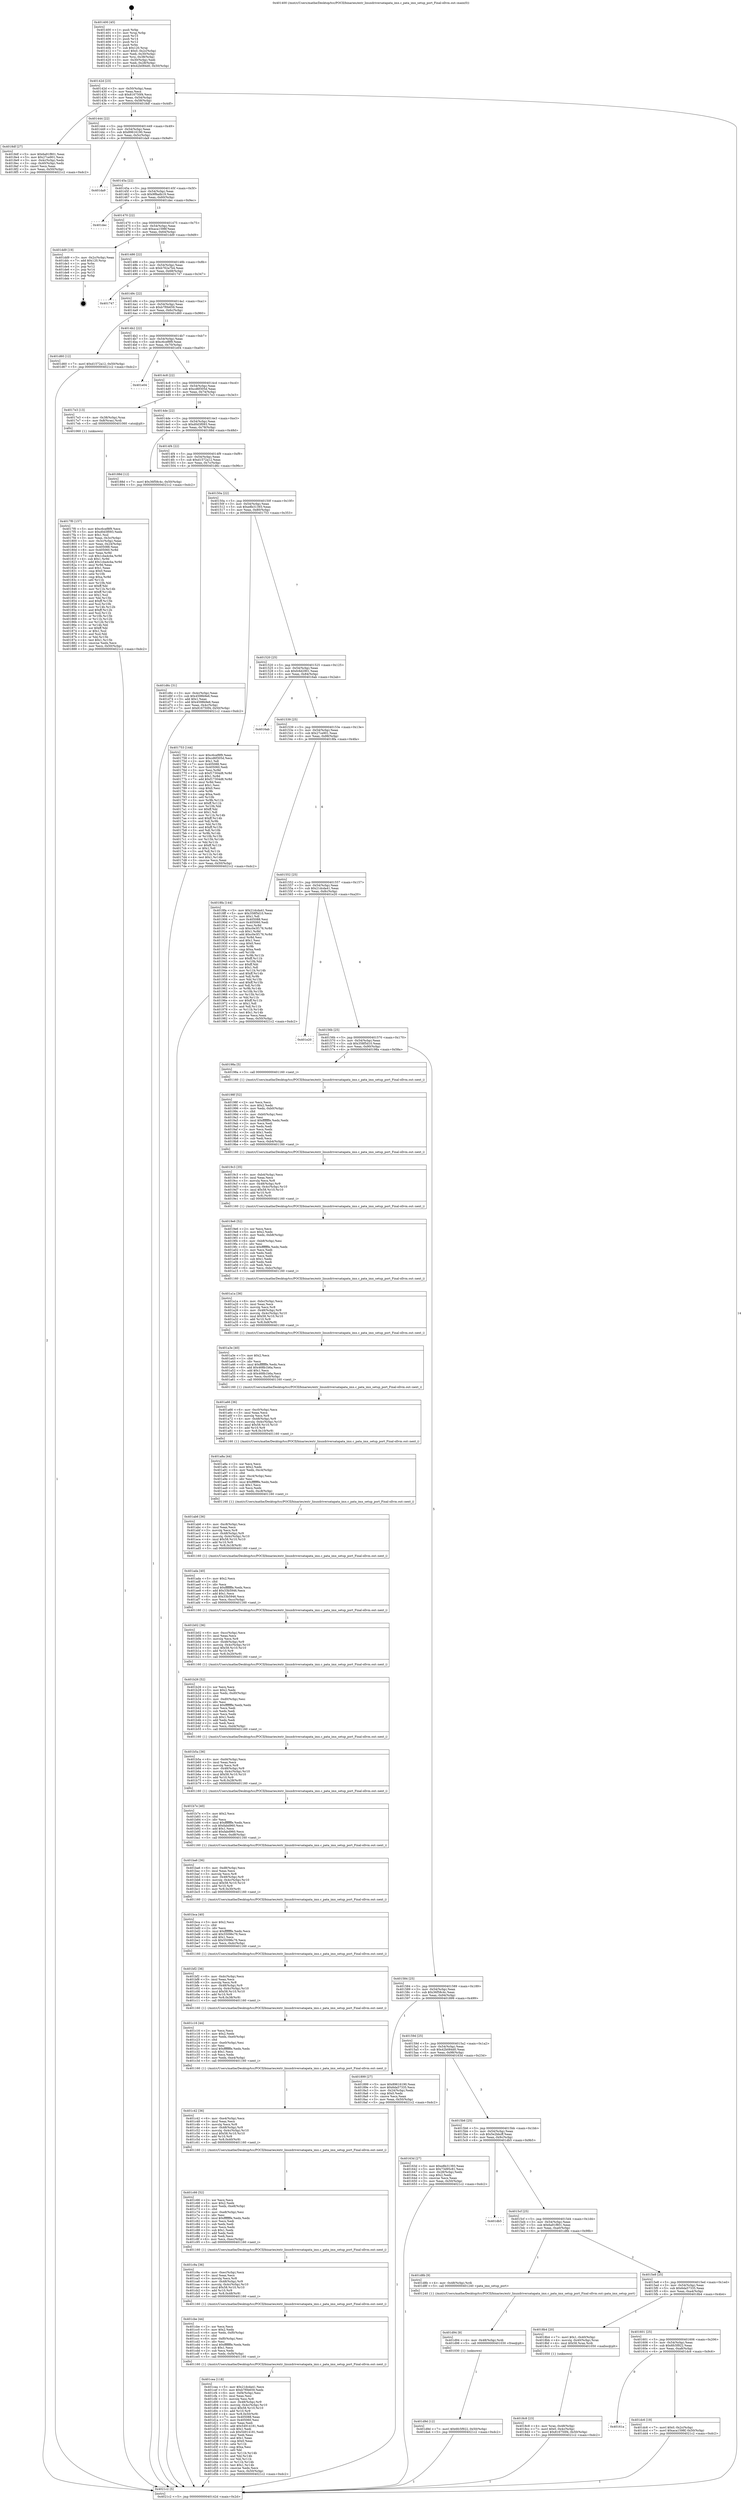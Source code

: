 digraph "0x401400" {
  label = "0x401400 (/mnt/c/Users/mathe/Desktop/tcc/POCII/binaries/extr_linuxdriversatapata_imx.c_pata_imx_setup_port_Final-ollvm.out::main(0))"
  labelloc = "t"
  node[shape=record]

  Entry [label="",width=0.3,height=0.3,shape=circle,fillcolor=black,style=filled]
  "0x40142d" [label="{
     0x40142d [23]\l
     | [instrs]\l
     &nbsp;&nbsp;0x40142d \<+3\>: mov -0x50(%rbp),%eax\l
     &nbsp;&nbsp;0x401430 \<+2\>: mov %eax,%ecx\l
     &nbsp;&nbsp;0x401432 \<+6\>: sub $0x816750f4,%ecx\l
     &nbsp;&nbsp;0x401438 \<+3\>: mov %eax,-0x54(%rbp)\l
     &nbsp;&nbsp;0x40143b \<+3\>: mov %ecx,-0x58(%rbp)\l
     &nbsp;&nbsp;0x40143e \<+6\>: je 00000000004018df \<main+0x4df\>\l
  }"]
  "0x4018df" [label="{
     0x4018df [27]\l
     | [instrs]\l
     &nbsp;&nbsp;0x4018df \<+5\>: mov $0x6a91f801,%eax\l
     &nbsp;&nbsp;0x4018e4 \<+5\>: mov $0x27ce901,%ecx\l
     &nbsp;&nbsp;0x4018e9 \<+3\>: mov -0x4c(%rbp),%edx\l
     &nbsp;&nbsp;0x4018ec \<+3\>: cmp -0x40(%rbp),%edx\l
     &nbsp;&nbsp;0x4018ef \<+3\>: cmovl %ecx,%eax\l
     &nbsp;&nbsp;0x4018f2 \<+3\>: mov %eax,-0x50(%rbp)\l
     &nbsp;&nbsp;0x4018f5 \<+5\>: jmp 00000000004021c2 \<main+0xdc2\>\l
  }"]
  "0x401444" [label="{
     0x401444 [22]\l
     | [instrs]\l
     &nbsp;&nbsp;0x401444 \<+5\>: jmp 0000000000401449 \<main+0x49\>\l
     &nbsp;&nbsp;0x401449 \<+3\>: mov -0x54(%rbp),%eax\l
     &nbsp;&nbsp;0x40144c \<+5\>: sub $0x89616190,%eax\l
     &nbsp;&nbsp;0x401451 \<+3\>: mov %eax,-0x5c(%rbp)\l
     &nbsp;&nbsp;0x401454 \<+6\>: je 0000000000401da9 \<main+0x9a9\>\l
  }"]
  Exit [label="",width=0.3,height=0.3,shape=circle,fillcolor=black,style=filled,peripheries=2]
  "0x401da9" [label="{
     0x401da9\l
  }", style=dashed]
  "0x40145a" [label="{
     0x40145a [22]\l
     | [instrs]\l
     &nbsp;&nbsp;0x40145a \<+5\>: jmp 000000000040145f \<main+0x5f\>\l
     &nbsp;&nbsp;0x40145f \<+3\>: mov -0x54(%rbp),%eax\l
     &nbsp;&nbsp;0x401462 \<+5\>: sub $0x9f8adb19,%eax\l
     &nbsp;&nbsp;0x401467 \<+3\>: mov %eax,-0x60(%rbp)\l
     &nbsp;&nbsp;0x40146a \<+6\>: je 0000000000401dec \<main+0x9ec\>\l
  }"]
  "0x40161a" [label="{
     0x40161a\l
  }", style=dashed]
  "0x401dec" [label="{
     0x401dec\l
  }", style=dashed]
  "0x401470" [label="{
     0x401470 [22]\l
     | [instrs]\l
     &nbsp;&nbsp;0x401470 \<+5\>: jmp 0000000000401475 \<main+0x75\>\l
     &nbsp;&nbsp;0x401475 \<+3\>: mov -0x54(%rbp),%eax\l
     &nbsp;&nbsp;0x401478 \<+5\>: sub $0xaca1598f,%eax\l
     &nbsp;&nbsp;0x40147d \<+3\>: mov %eax,-0x64(%rbp)\l
     &nbsp;&nbsp;0x401480 \<+6\>: je 0000000000401dd9 \<main+0x9d9\>\l
  }"]
  "0x401dc6" [label="{
     0x401dc6 [19]\l
     | [instrs]\l
     &nbsp;&nbsp;0x401dc6 \<+7\>: movl $0x0,-0x2c(%rbp)\l
     &nbsp;&nbsp;0x401dcd \<+7\>: movl $0xaca1598f,-0x50(%rbp)\l
     &nbsp;&nbsp;0x401dd4 \<+5\>: jmp 00000000004021c2 \<main+0xdc2\>\l
  }"]
  "0x401dd9" [label="{
     0x401dd9 [19]\l
     | [instrs]\l
     &nbsp;&nbsp;0x401dd9 \<+3\>: mov -0x2c(%rbp),%eax\l
     &nbsp;&nbsp;0x401ddc \<+7\>: add $0x120,%rsp\l
     &nbsp;&nbsp;0x401de3 \<+1\>: pop %rbx\l
     &nbsp;&nbsp;0x401de4 \<+2\>: pop %r12\l
     &nbsp;&nbsp;0x401de6 \<+2\>: pop %r14\l
     &nbsp;&nbsp;0x401de8 \<+2\>: pop %r15\l
     &nbsp;&nbsp;0x401dea \<+1\>: pop %rbp\l
     &nbsp;&nbsp;0x401deb \<+1\>: ret\l
  }"]
  "0x401486" [label="{
     0x401486 [22]\l
     | [instrs]\l
     &nbsp;&nbsp;0x401486 \<+5\>: jmp 000000000040148b \<main+0x8b\>\l
     &nbsp;&nbsp;0x40148b \<+3\>: mov -0x54(%rbp),%eax\l
     &nbsp;&nbsp;0x40148e \<+5\>: sub $0xb762a7b4,%eax\l
     &nbsp;&nbsp;0x401493 \<+3\>: mov %eax,-0x68(%rbp)\l
     &nbsp;&nbsp;0x401496 \<+6\>: je 0000000000401747 \<main+0x347\>\l
  }"]
  "0x401d9d" [label="{
     0x401d9d [12]\l
     | [instrs]\l
     &nbsp;&nbsp;0x401d9d \<+7\>: movl $0x6fc5f922,-0x50(%rbp)\l
     &nbsp;&nbsp;0x401da4 \<+5\>: jmp 00000000004021c2 \<main+0xdc2\>\l
  }"]
  "0x401747" [label="{
     0x401747\l
  }", style=dashed]
  "0x40149c" [label="{
     0x40149c [22]\l
     | [instrs]\l
     &nbsp;&nbsp;0x40149c \<+5\>: jmp 00000000004014a1 \<main+0xa1\>\l
     &nbsp;&nbsp;0x4014a1 \<+3\>: mov -0x54(%rbp),%eax\l
     &nbsp;&nbsp;0x4014a4 \<+5\>: sub $0xb7f0b659,%eax\l
     &nbsp;&nbsp;0x4014a9 \<+3\>: mov %eax,-0x6c(%rbp)\l
     &nbsp;&nbsp;0x4014ac \<+6\>: je 0000000000401d60 \<main+0x960\>\l
  }"]
  "0x401d94" [label="{
     0x401d94 [9]\l
     | [instrs]\l
     &nbsp;&nbsp;0x401d94 \<+4\>: mov -0x48(%rbp),%rdi\l
     &nbsp;&nbsp;0x401d98 \<+5\>: call 0000000000401030 \<free@plt\>\l
     | [calls]\l
     &nbsp;&nbsp;0x401030 \{1\} (unknown)\l
  }"]
  "0x401d60" [label="{
     0x401d60 [12]\l
     | [instrs]\l
     &nbsp;&nbsp;0x401d60 \<+7\>: movl $0xd1572a12,-0x50(%rbp)\l
     &nbsp;&nbsp;0x401d67 \<+5\>: jmp 00000000004021c2 \<main+0xdc2\>\l
  }"]
  "0x4014b2" [label="{
     0x4014b2 [22]\l
     | [instrs]\l
     &nbsp;&nbsp;0x4014b2 \<+5\>: jmp 00000000004014b7 \<main+0xb7\>\l
     &nbsp;&nbsp;0x4014b7 \<+3\>: mov -0x54(%rbp),%eax\l
     &nbsp;&nbsp;0x4014ba \<+5\>: sub $0xc6cef8f9,%eax\l
     &nbsp;&nbsp;0x4014bf \<+3\>: mov %eax,-0x70(%rbp)\l
     &nbsp;&nbsp;0x4014c2 \<+6\>: je 0000000000401e04 \<main+0xa04\>\l
  }"]
  "0x401cea" [label="{
     0x401cea [118]\l
     | [instrs]\l
     &nbsp;&nbsp;0x401cea \<+5\>: mov $0x21dcda41,%ecx\l
     &nbsp;&nbsp;0x401cef \<+5\>: mov $0xb7f0b659,%edx\l
     &nbsp;&nbsp;0x401cf4 \<+6\>: mov -0xf4(%rbp),%esi\l
     &nbsp;&nbsp;0x401cfa \<+3\>: imul %eax,%esi\l
     &nbsp;&nbsp;0x401cfd \<+3\>: movslq %esi,%r8\l
     &nbsp;&nbsp;0x401d00 \<+4\>: mov -0x48(%rbp),%r9\l
     &nbsp;&nbsp;0x401d04 \<+4\>: movslq -0x4c(%rbp),%r10\l
     &nbsp;&nbsp;0x401d08 \<+4\>: imul $0x58,%r10,%r10\l
     &nbsp;&nbsp;0x401d0c \<+3\>: add %r10,%r9\l
     &nbsp;&nbsp;0x401d0f \<+4\>: mov %r8,0x50(%r9)\l
     &nbsp;&nbsp;0x401d13 \<+7\>: mov 0x405088,%eax\l
     &nbsp;&nbsp;0x401d1a \<+7\>: mov 0x405060,%esi\l
     &nbsp;&nbsp;0x401d21 \<+2\>: mov %eax,%edi\l
     &nbsp;&nbsp;0x401d23 \<+6\>: add $0x54914181,%edi\l
     &nbsp;&nbsp;0x401d29 \<+3\>: sub $0x1,%edi\l
     &nbsp;&nbsp;0x401d2c \<+6\>: sub $0x54914181,%edi\l
     &nbsp;&nbsp;0x401d32 \<+3\>: imul %edi,%eax\l
     &nbsp;&nbsp;0x401d35 \<+3\>: and $0x1,%eax\l
     &nbsp;&nbsp;0x401d38 \<+3\>: cmp $0x0,%eax\l
     &nbsp;&nbsp;0x401d3b \<+4\>: sete %r11b\l
     &nbsp;&nbsp;0x401d3f \<+3\>: cmp $0xa,%esi\l
     &nbsp;&nbsp;0x401d42 \<+3\>: setl %bl\l
     &nbsp;&nbsp;0x401d45 \<+3\>: mov %r11b,%r14b\l
     &nbsp;&nbsp;0x401d48 \<+3\>: and %bl,%r14b\l
     &nbsp;&nbsp;0x401d4b \<+3\>: xor %bl,%r11b\l
     &nbsp;&nbsp;0x401d4e \<+3\>: or %r11b,%r14b\l
     &nbsp;&nbsp;0x401d51 \<+4\>: test $0x1,%r14b\l
     &nbsp;&nbsp;0x401d55 \<+3\>: cmovne %edx,%ecx\l
     &nbsp;&nbsp;0x401d58 \<+3\>: mov %ecx,-0x50(%rbp)\l
     &nbsp;&nbsp;0x401d5b \<+5\>: jmp 00000000004021c2 \<main+0xdc2\>\l
  }"]
  "0x401e04" [label="{
     0x401e04\l
  }", style=dashed]
  "0x4014c8" [label="{
     0x4014c8 [22]\l
     | [instrs]\l
     &nbsp;&nbsp;0x4014c8 \<+5\>: jmp 00000000004014cd \<main+0xcd\>\l
     &nbsp;&nbsp;0x4014cd \<+3\>: mov -0x54(%rbp),%eax\l
     &nbsp;&nbsp;0x4014d0 \<+5\>: sub $0xcd6f305d,%eax\l
     &nbsp;&nbsp;0x4014d5 \<+3\>: mov %eax,-0x74(%rbp)\l
     &nbsp;&nbsp;0x4014d8 \<+6\>: je 00000000004017e3 \<main+0x3e3\>\l
  }"]
  "0x401cbe" [label="{
     0x401cbe [44]\l
     | [instrs]\l
     &nbsp;&nbsp;0x401cbe \<+2\>: xor %ecx,%ecx\l
     &nbsp;&nbsp;0x401cc0 \<+5\>: mov $0x2,%edx\l
     &nbsp;&nbsp;0x401cc5 \<+6\>: mov %edx,-0xf0(%rbp)\l
     &nbsp;&nbsp;0x401ccb \<+1\>: cltd\l
     &nbsp;&nbsp;0x401ccc \<+6\>: mov -0xf0(%rbp),%esi\l
     &nbsp;&nbsp;0x401cd2 \<+2\>: idiv %esi\l
     &nbsp;&nbsp;0x401cd4 \<+6\>: imul $0xfffffffe,%edx,%edx\l
     &nbsp;&nbsp;0x401cda \<+3\>: sub $0x1,%ecx\l
     &nbsp;&nbsp;0x401cdd \<+2\>: sub %ecx,%edx\l
     &nbsp;&nbsp;0x401cdf \<+6\>: mov %edx,-0xf4(%rbp)\l
     &nbsp;&nbsp;0x401ce5 \<+5\>: call 0000000000401160 \<next_i\>\l
     | [calls]\l
     &nbsp;&nbsp;0x401160 \{1\} (/mnt/c/Users/mathe/Desktop/tcc/POCII/binaries/extr_linuxdriversatapata_imx.c_pata_imx_setup_port_Final-ollvm.out::next_i)\l
  }"]
  "0x4017e3" [label="{
     0x4017e3 [13]\l
     | [instrs]\l
     &nbsp;&nbsp;0x4017e3 \<+4\>: mov -0x38(%rbp),%rax\l
     &nbsp;&nbsp;0x4017e7 \<+4\>: mov 0x8(%rax),%rdi\l
     &nbsp;&nbsp;0x4017eb \<+5\>: call 0000000000401060 \<atoi@plt\>\l
     | [calls]\l
     &nbsp;&nbsp;0x401060 \{1\} (unknown)\l
  }"]
  "0x4014de" [label="{
     0x4014de [22]\l
     | [instrs]\l
     &nbsp;&nbsp;0x4014de \<+5\>: jmp 00000000004014e3 \<main+0xe3\>\l
     &nbsp;&nbsp;0x4014e3 \<+3\>: mov -0x54(%rbp),%eax\l
     &nbsp;&nbsp;0x4014e6 \<+5\>: sub $0xd0d3f093,%eax\l
     &nbsp;&nbsp;0x4014eb \<+3\>: mov %eax,-0x78(%rbp)\l
     &nbsp;&nbsp;0x4014ee \<+6\>: je 000000000040188d \<main+0x48d\>\l
  }"]
  "0x401c9a" [label="{
     0x401c9a [36]\l
     | [instrs]\l
     &nbsp;&nbsp;0x401c9a \<+6\>: mov -0xec(%rbp),%ecx\l
     &nbsp;&nbsp;0x401ca0 \<+3\>: imul %eax,%ecx\l
     &nbsp;&nbsp;0x401ca3 \<+3\>: movslq %ecx,%r8\l
     &nbsp;&nbsp;0x401ca6 \<+4\>: mov -0x48(%rbp),%r9\l
     &nbsp;&nbsp;0x401caa \<+4\>: movslq -0x4c(%rbp),%r10\l
     &nbsp;&nbsp;0x401cae \<+4\>: imul $0x58,%r10,%r10\l
     &nbsp;&nbsp;0x401cb2 \<+3\>: add %r10,%r9\l
     &nbsp;&nbsp;0x401cb5 \<+4\>: mov %r8,0x48(%r9)\l
     &nbsp;&nbsp;0x401cb9 \<+5\>: call 0000000000401160 \<next_i\>\l
     | [calls]\l
     &nbsp;&nbsp;0x401160 \{1\} (/mnt/c/Users/mathe/Desktop/tcc/POCII/binaries/extr_linuxdriversatapata_imx.c_pata_imx_setup_port_Final-ollvm.out::next_i)\l
  }"]
  "0x40188d" [label="{
     0x40188d [12]\l
     | [instrs]\l
     &nbsp;&nbsp;0x40188d \<+7\>: movl $0x36f58c4c,-0x50(%rbp)\l
     &nbsp;&nbsp;0x401894 \<+5\>: jmp 00000000004021c2 \<main+0xdc2\>\l
  }"]
  "0x4014f4" [label="{
     0x4014f4 [22]\l
     | [instrs]\l
     &nbsp;&nbsp;0x4014f4 \<+5\>: jmp 00000000004014f9 \<main+0xf9\>\l
     &nbsp;&nbsp;0x4014f9 \<+3\>: mov -0x54(%rbp),%eax\l
     &nbsp;&nbsp;0x4014fc \<+5\>: sub $0xd1572a12,%eax\l
     &nbsp;&nbsp;0x401501 \<+3\>: mov %eax,-0x7c(%rbp)\l
     &nbsp;&nbsp;0x401504 \<+6\>: je 0000000000401d6c \<main+0x96c\>\l
  }"]
  "0x401c66" [label="{
     0x401c66 [52]\l
     | [instrs]\l
     &nbsp;&nbsp;0x401c66 \<+2\>: xor %ecx,%ecx\l
     &nbsp;&nbsp;0x401c68 \<+5\>: mov $0x2,%edx\l
     &nbsp;&nbsp;0x401c6d \<+6\>: mov %edx,-0xe8(%rbp)\l
     &nbsp;&nbsp;0x401c73 \<+1\>: cltd\l
     &nbsp;&nbsp;0x401c74 \<+6\>: mov -0xe8(%rbp),%esi\l
     &nbsp;&nbsp;0x401c7a \<+2\>: idiv %esi\l
     &nbsp;&nbsp;0x401c7c \<+6\>: imul $0xfffffffe,%edx,%edx\l
     &nbsp;&nbsp;0x401c82 \<+2\>: mov %ecx,%edi\l
     &nbsp;&nbsp;0x401c84 \<+2\>: sub %edx,%edi\l
     &nbsp;&nbsp;0x401c86 \<+2\>: mov %ecx,%edx\l
     &nbsp;&nbsp;0x401c88 \<+3\>: sub $0x1,%edx\l
     &nbsp;&nbsp;0x401c8b \<+2\>: add %edx,%edi\l
     &nbsp;&nbsp;0x401c8d \<+2\>: sub %edi,%ecx\l
     &nbsp;&nbsp;0x401c8f \<+6\>: mov %ecx,-0xec(%rbp)\l
     &nbsp;&nbsp;0x401c95 \<+5\>: call 0000000000401160 \<next_i\>\l
     | [calls]\l
     &nbsp;&nbsp;0x401160 \{1\} (/mnt/c/Users/mathe/Desktop/tcc/POCII/binaries/extr_linuxdriversatapata_imx.c_pata_imx_setup_port_Final-ollvm.out::next_i)\l
  }"]
  "0x401d6c" [label="{
     0x401d6c [31]\l
     | [instrs]\l
     &nbsp;&nbsp;0x401d6c \<+3\>: mov -0x4c(%rbp),%eax\l
     &nbsp;&nbsp;0x401d6f \<+5\>: sub $0x4598b9e6,%eax\l
     &nbsp;&nbsp;0x401d74 \<+3\>: add $0x1,%eax\l
     &nbsp;&nbsp;0x401d77 \<+5\>: add $0x4598b9e6,%eax\l
     &nbsp;&nbsp;0x401d7c \<+3\>: mov %eax,-0x4c(%rbp)\l
     &nbsp;&nbsp;0x401d7f \<+7\>: movl $0x816750f4,-0x50(%rbp)\l
     &nbsp;&nbsp;0x401d86 \<+5\>: jmp 00000000004021c2 \<main+0xdc2\>\l
  }"]
  "0x40150a" [label="{
     0x40150a [22]\l
     | [instrs]\l
     &nbsp;&nbsp;0x40150a \<+5\>: jmp 000000000040150f \<main+0x10f\>\l
     &nbsp;&nbsp;0x40150f \<+3\>: mov -0x54(%rbp),%eax\l
     &nbsp;&nbsp;0x401512 \<+5\>: sub $0xe8b31393,%eax\l
     &nbsp;&nbsp;0x401517 \<+3\>: mov %eax,-0x80(%rbp)\l
     &nbsp;&nbsp;0x40151a \<+6\>: je 0000000000401753 \<main+0x353\>\l
  }"]
  "0x401c42" [label="{
     0x401c42 [36]\l
     | [instrs]\l
     &nbsp;&nbsp;0x401c42 \<+6\>: mov -0xe4(%rbp),%ecx\l
     &nbsp;&nbsp;0x401c48 \<+3\>: imul %eax,%ecx\l
     &nbsp;&nbsp;0x401c4b \<+3\>: movslq %ecx,%r8\l
     &nbsp;&nbsp;0x401c4e \<+4\>: mov -0x48(%rbp),%r9\l
     &nbsp;&nbsp;0x401c52 \<+4\>: movslq -0x4c(%rbp),%r10\l
     &nbsp;&nbsp;0x401c56 \<+4\>: imul $0x58,%r10,%r10\l
     &nbsp;&nbsp;0x401c5a \<+3\>: add %r10,%r9\l
     &nbsp;&nbsp;0x401c5d \<+4\>: mov %r8,0x40(%r9)\l
     &nbsp;&nbsp;0x401c61 \<+5\>: call 0000000000401160 \<next_i\>\l
     | [calls]\l
     &nbsp;&nbsp;0x401160 \{1\} (/mnt/c/Users/mathe/Desktop/tcc/POCII/binaries/extr_linuxdriversatapata_imx.c_pata_imx_setup_port_Final-ollvm.out::next_i)\l
  }"]
  "0x401753" [label="{
     0x401753 [144]\l
     | [instrs]\l
     &nbsp;&nbsp;0x401753 \<+5\>: mov $0xc6cef8f9,%eax\l
     &nbsp;&nbsp;0x401758 \<+5\>: mov $0xcd6f305d,%ecx\l
     &nbsp;&nbsp;0x40175d \<+2\>: mov $0x1,%dl\l
     &nbsp;&nbsp;0x40175f \<+7\>: mov 0x405088,%esi\l
     &nbsp;&nbsp;0x401766 \<+7\>: mov 0x405060,%edi\l
     &nbsp;&nbsp;0x40176d \<+3\>: mov %esi,%r8d\l
     &nbsp;&nbsp;0x401770 \<+7\>: sub $0xf17304d8,%r8d\l
     &nbsp;&nbsp;0x401777 \<+4\>: sub $0x1,%r8d\l
     &nbsp;&nbsp;0x40177b \<+7\>: add $0xf17304d8,%r8d\l
     &nbsp;&nbsp;0x401782 \<+4\>: imul %r8d,%esi\l
     &nbsp;&nbsp;0x401786 \<+3\>: and $0x1,%esi\l
     &nbsp;&nbsp;0x401789 \<+3\>: cmp $0x0,%esi\l
     &nbsp;&nbsp;0x40178c \<+4\>: sete %r9b\l
     &nbsp;&nbsp;0x401790 \<+3\>: cmp $0xa,%edi\l
     &nbsp;&nbsp;0x401793 \<+4\>: setl %r10b\l
     &nbsp;&nbsp;0x401797 \<+3\>: mov %r9b,%r11b\l
     &nbsp;&nbsp;0x40179a \<+4\>: xor $0xff,%r11b\l
     &nbsp;&nbsp;0x40179e \<+3\>: mov %r10b,%bl\l
     &nbsp;&nbsp;0x4017a1 \<+3\>: xor $0xff,%bl\l
     &nbsp;&nbsp;0x4017a4 \<+3\>: xor $0x1,%dl\l
     &nbsp;&nbsp;0x4017a7 \<+3\>: mov %r11b,%r14b\l
     &nbsp;&nbsp;0x4017aa \<+4\>: and $0xff,%r14b\l
     &nbsp;&nbsp;0x4017ae \<+3\>: and %dl,%r9b\l
     &nbsp;&nbsp;0x4017b1 \<+3\>: mov %bl,%r15b\l
     &nbsp;&nbsp;0x4017b4 \<+4\>: and $0xff,%r15b\l
     &nbsp;&nbsp;0x4017b8 \<+3\>: and %dl,%r10b\l
     &nbsp;&nbsp;0x4017bb \<+3\>: or %r9b,%r14b\l
     &nbsp;&nbsp;0x4017be \<+3\>: or %r10b,%r15b\l
     &nbsp;&nbsp;0x4017c1 \<+3\>: xor %r15b,%r14b\l
     &nbsp;&nbsp;0x4017c4 \<+3\>: or %bl,%r11b\l
     &nbsp;&nbsp;0x4017c7 \<+4\>: xor $0xff,%r11b\l
     &nbsp;&nbsp;0x4017cb \<+3\>: or $0x1,%dl\l
     &nbsp;&nbsp;0x4017ce \<+3\>: and %dl,%r11b\l
     &nbsp;&nbsp;0x4017d1 \<+3\>: or %r11b,%r14b\l
     &nbsp;&nbsp;0x4017d4 \<+4\>: test $0x1,%r14b\l
     &nbsp;&nbsp;0x4017d8 \<+3\>: cmovne %ecx,%eax\l
     &nbsp;&nbsp;0x4017db \<+3\>: mov %eax,-0x50(%rbp)\l
     &nbsp;&nbsp;0x4017de \<+5\>: jmp 00000000004021c2 \<main+0xdc2\>\l
  }"]
  "0x401520" [label="{
     0x401520 [25]\l
     | [instrs]\l
     &nbsp;&nbsp;0x401520 \<+5\>: jmp 0000000000401525 \<main+0x125\>\l
     &nbsp;&nbsp;0x401525 \<+3\>: mov -0x54(%rbp),%eax\l
     &nbsp;&nbsp;0x401528 \<+5\>: sub $0xfc6d2901,%eax\l
     &nbsp;&nbsp;0x40152d \<+6\>: mov %eax,-0x84(%rbp)\l
     &nbsp;&nbsp;0x401533 \<+6\>: je 00000000004016ab \<main+0x2ab\>\l
  }"]
  "0x401c16" [label="{
     0x401c16 [44]\l
     | [instrs]\l
     &nbsp;&nbsp;0x401c16 \<+2\>: xor %ecx,%ecx\l
     &nbsp;&nbsp;0x401c18 \<+5\>: mov $0x2,%edx\l
     &nbsp;&nbsp;0x401c1d \<+6\>: mov %edx,-0xe0(%rbp)\l
     &nbsp;&nbsp;0x401c23 \<+1\>: cltd\l
     &nbsp;&nbsp;0x401c24 \<+6\>: mov -0xe0(%rbp),%esi\l
     &nbsp;&nbsp;0x401c2a \<+2\>: idiv %esi\l
     &nbsp;&nbsp;0x401c2c \<+6\>: imul $0xfffffffe,%edx,%edx\l
     &nbsp;&nbsp;0x401c32 \<+3\>: sub $0x1,%ecx\l
     &nbsp;&nbsp;0x401c35 \<+2\>: sub %ecx,%edx\l
     &nbsp;&nbsp;0x401c37 \<+6\>: mov %edx,-0xe4(%rbp)\l
     &nbsp;&nbsp;0x401c3d \<+5\>: call 0000000000401160 \<next_i\>\l
     | [calls]\l
     &nbsp;&nbsp;0x401160 \{1\} (/mnt/c/Users/mathe/Desktop/tcc/POCII/binaries/extr_linuxdriversatapata_imx.c_pata_imx_setup_port_Final-ollvm.out::next_i)\l
  }"]
  "0x4016ab" [label="{
     0x4016ab\l
  }", style=dashed]
  "0x401539" [label="{
     0x401539 [25]\l
     | [instrs]\l
     &nbsp;&nbsp;0x401539 \<+5\>: jmp 000000000040153e \<main+0x13e\>\l
     &nbsp;&nbsp;0x40153e \<+3\>: mov -0x54(%rbp),%eax\l
     &nbsp;&nbsp;0x401541 \<+5\>: sub $0x27ce901,%eax\l
     &nbsp;&nbsp;0x401546 \<+6\>: mov %eax,-0x88(%rbp)\l
     &nbsp;&nbsp;0x40154c \<+6\>: je 00000000004018fa \<main+0x4fa\>\l
  }"]
  "0x401bf2" [label="{
     0x401bf2 [36]\l
     | [instrs]\l
     &nbsp;&nbsp;0x401bf2 \<+6\>: mov -0xdc(%rbp),%ecx\l
     &nbsp;&nbsp;0x401bf8 \<+3\>: imul %eax,%ecx\l
     &nbsp;&nbsp;0x401bfb \<+3\>: movslq %ecx,%r8\l
     &nbsp;&nbsp;0x401bfe \<+4\>: mov -0x48(%rbp),%r9\l
     &nbsp;&nbsp;0x401c02 \<+4\>: movslq -0x4c(%rbp),%r10\l
     &nbsp;&nbsp;0x401c06 \<+4\>: imul $0x58,%r10,%r10\l
     &nbsp;&nbsp;0x401c0a \<+3\>: add %r10,%r9\l
     &nbsp;&nbsp;0x401c0d \<+4\>: mov %r8,0x38(%r9)\l
     &nbsp;&nbsp;0x401c11 \<+5\>: call 0000000000401160 \<next_i\>\l
     | [calls]\l
     &nbsp;&nbsp;0x401160 \{1\} (/mnt/c/Users/mathe/Desktop/tcc/POCII/binaries/extr_linuxdriversatapata_imx.c_pata_imx_setup_port_Final-ollvm.out::next_i)\l
  }"]
  "0x4018fa" [label="{
     0x4018fa [144]\l
     | [instrs]\l
     &nbsp;&nbsp;0x4018fa \<+5\>: mov $0x21dcda41,%eax\l
     &nbsp;&nbsp;0x4018ff \<+5\>: mov $0x358f5d10,%ecx\l
     &nbsp;&nbsp;0x401904 \<+2\>: mov $0x1,%dl\l
     &nbsp;&nbsp;0x401906 \<+7\>: mov 0x405088,%esi\l
     &nbsp;&nbsp;0x40190d \<+7\>: mov 0x405060,%edi\l
     &nbsp;&nbsp;0x401914 \<+3\>: mov %esi,%r8d\l
     &nbsp;&nbsp;0x401917 \<+7\>: sub $0xc0e3f176,%r8d\l
     &nbsp;&nbsp;0x40191e \<+4\>: sub $0x1,%r8d\l
     &nbsp;&nbsp;0x401922 \<+7\>: add $0xc0e3f176,%r8d\l
     &nbsp;&nbsp;0x401929 \<+4\>: imul %r8d,%esi\l
     &nbsp;&nbsp;0x40192d \<+3\>: and $0x1,%esi\l
     &nbsp;&nbsp;0x401930 \<+3\>: cmp $0x0,%esi\l
     &nbsp;&nbsp;0x401933 \<+4\>: sete %r9b\l
     &nbsp;&nbsp;0x401937 \<+3\>: cmp $0xa,%edi\l
     &nbsp;&nbsp;0x40193a \<+4\>: setl %r10b\l
     &nbsp;&nbsp;0x40193e \<+3\>: mov %r9b,%r11b\l
     &nbsp;&nbsp;0x401941 \<+4\>: xor $0xff,%r11b\l
     &nbsp;&nbsp;0x401945 \<+3\>: mov %r10b,%bl\l
     &nbsp;&nbsp;0x401948 \<+3\>: xor $0xff,%bl\l
     &nbsp;&nbsp;0x40194b \<+3\>: xor $0x1,%dl\l
     &nbsp;&nbsp;0x40194e \<+3\>: mov %r11b,%r14b\l
     &nbsp;&nbsp;0x401951 \<+4\>: and $0xff,%r14b\l
     &nbsp;&nbsp;0x401955 \<+3\>: and %dl,%r9b\l
     &nbsp;&nbsp;0x401958 \<+3\>: mov %bl,%r15b\l
     &nbsp;&nbsp;0x40195b \<+4\>: and $0xff,%r15b\l
     &nbsp;&nbsp;0x40195f \<+3\>: and %dl,%r10b\l
     &nbsp;&nbsp;0x401962 \<+3\>: or %r9b,%r14b\l
     &nbsp;&nbsp;0x401965 \<+3\>: or %r10b,%r15b\l
     &nbsp;&nbsp;0x401968 \<+3\>: xor %r15b,%r14b\l
     &nbsp;&nbsp;0x40196b \<+3\>: or %bl,%r11b\l
     &nbsp;&nbsp;0x40196e \<+4\>: xor $0xff,%r11b\l
     &nbsp;&nbsp;0x401972 \<+3\>: or $0x1,%dl\l
     &nbsp;&nbsp;0x401975 \<+3\>: and %dl,%r11b\l
     &nbsp;&nbsp;0x401978 \<+3\>: or %r11b,%r14b\l
     &nbsp;&nbsp;0x40197b \<+4\>: test $0x1,%r14b\l
     &nbsp;&nbsp;0x40197f \<+3\>: cmovne %ecx,%eax\l
     &nbsp;&nbsp;0x401982 \<+3\>: mov %eax,-0x50(%rbp)\l
     &nbsp;&nbsp;0x401985 \<+5\>: jmp 00000000004021c2 \<main+0xdc2\>\l
  }"]
  "0x401552" [label="{
     0x401552 [25]\l
     | [instrs]\l
     &nbsp;&nbsp;0x401552 \<+5\>: jmp 0000000000401557 \<main+0x157\>\l
     &nbsp;&nbsp;0x401557 \<+3\>: mov -0x54(%rbp),%eax\l
     &nbsp;&nbsp;0x40155a \<+5\>: sub $0x21dcda41,%eax\l
     &nbsp;&nbsp;0x40155f \<+6\>: mov %eax,-0x8c(%rbp)\l
     &nbsp;&nbsp;0x401565 \<+6\>: je 0000000000401e20 \<main+0xa20\>\l
  }"]
  "0x401bca" [label="{
     0x401bca [40]\l
     | [instrs]\l
     &nbsp;&nbsp;0x401bca \<+5\>: mov $0x2,%ecx\l
     &nbsp;&nbsp;0x401bcf \<+1\>: cltd\l
     &nbsp;&nbsp;0x401bd0 \<+2\>: idiv %ecx\l
     &nbsp;&nbsp;0x401bd2 \<+6\>: imul $0xfffffffe,%edx,%ecx\l
     &nbsp;&nbsp;0x401bd8 \<+6\>: add $0x55096c76,%ecx\l
     &nbsp;&nbsp;0x401bde \<+3\>: add $0x1,%ecx\l
     &nbsp;&nbsp;0x401be1 \<+6\>: sub $0x55096c76,%ecx\l
     &nbsp;&nbsp;0x401be7 \<+6\>: mov %ecx,-0xdc(%rbp)\l
     &nbsp;&nbsp;0x401bed \<+5\>: call 0000000000401160 \<next_i\>\l
     | [calls]\l
     &nbsp;&nbsp;0x401160 \{1\} (/mnt/c/Users/mathe/Desktop/tcc/POCII/binaries/extr_linuxdriversatapata_imx.c_pata_imx_setup_port_Final-ollvm.out::next_i)\l
  }"]
  "0x401e20" [label="{
     0x401e20\l
  }", style=dashed]
  "0x40156b" [label="{
     0x40156b [25]\l
     | [instrs]\l
     &nbsp;&nbsp;0x40156b \<+5\>: jmp 0000000000401570 \<main+0x170\>\l
     &nbsp;&nbsp;0x401570 \<+3\>: mov -0x54(%rbp),%eax\l
     &nbsp;&nbsp;0x401573 \<+5\>: sub $0x358f5d10,%eax\l
     &nbsp;&nbsp;0x401578 \<+6\>: mov %eax,-0x90(%rbp)\l
     &nbsp;&nbsp;0x40157e \<+6\>: je 000000000040198a \<main+0x58a\>\l
  }"]
  "0x401ba6" [label="{
     0x401ba6 [36]\l
     | [instrs]\l
     &nbsp;&nbsp;0x401ba6 \<+6\>: mov -0xd8(%rbp),%ecx\l
     &nbsp;&nbsp;0x401bac \<+3\>: imul %eax,%ecx\l
     &nbsp;&nbsp;0x401baf \<+3\>: movslq %ecx,%r8\l
     &nbsp;&nbsp;0x401bb2 \<+4\>: mov -0x48(%rbp),%r9\l
     &nbsp;&nbsp;0x401bb6 \<+4\>: movslq -0x4c(%rbp),%r10\l
     &nbsp;&nbsp;0x401bba \<+4\>: imul $0x58,%r10,%r10\l
     &nbsp;&nbsp;0x401bbe \<+3\>: add %r10,%r9\l
     &nbsp;&nbsp;0x401bc1 \<+4\>: mov %r8,0x30(%r9)\l
     &nbsp;&nbsp;0x401bc5 \<+5\>: call 0000000000401160 \<next_i\>\l
     | [calls]\l
     &nbsp;&nbsp;0x401160 \{1\} (/mnt/c/Users/mathe/Desktop/tcc/POCII/binaries/extr_linuxdriversatapata_imx.c_pata_imx_setup_port_Final-ollvm.out::next_i)\l
  }"]
  "0x40198a" [label="{
     0x40198a [5]\l
     | [instrs]\l
     &nbsp;&nbsp;0x40198a \<+5\>: call 0000000000401160 \<next_i\>\l
     | [calls]\l
     &nbsp;&nbsp;0x401160 \{1\} (/mnt/c/Users/mathe/Desktop/tcc/POCII/binaries/extr_linuxdriversatapata_imx.c_pata_imx_setup_port_Final-ollvm.out::next_i)\l
  }"]
  "0x401584" [label="{
     0x401584 [25]\l
     | [instrs]\l
     &nbsp;&nbsp;0x401584 \<+5\>: jmp 0000000000401589 \<main+0x189\>\l
     &nbsp;&nbsp;0x401589 \<+3\>: mov -0x54(%rbp),%eax\l
     &nbsp;&nbsp;0x40158c \<+5\>: sub $0x36f58c4c,%eax\l
     &nbsp;&nbsp;0x401591 \<+6\>: mov %eax,-0x94(%rbp)\l
     &nbsp;&nbsp;0x401597 \<+6\>: je 0000000000401899 \<main+0x499\>\l
  }"]
  "0x401b7e" [label="{
     0x401b7e [40]\l
     | [instrs]\l
     &nbsp;&nbsp;0x401b7e \<+5\>: mov $0x2,%ecx\l
     &nbsp;&nbsp;0x401b83 \<+1\>: cltd\l
     &nbsp;&nbsp;0x401b84 \<+2\>: idiv %ecx\l
     &nbsp;&nbsp;0x401b86 \<+6\>: imul $0xfffffffe,%edx,%ecx\l
     &nbsp;&nbsp;0x401b8c \<+6\>: sub $0xfabd960,%ecx\l
     &nbsp;&nbsp;0x401b92 \<+3\>: add $0x1,%ecx\l
     &nbsp;&nbsp;0x401b95 \<+6\>: add $0xfabd960,%ecx\l
     &nbsp;&nbsp;0x401b9b \<+6\>: mov %ecx,-0xd8(%rbp)\l
     &nbsp;&nbsp;0x401ba1 \<+5\>: call 0000000000401160 \<next_i\>\l
     | [calls]\l
     &nbsp;&nbsp;0x401160 \{1\} (/mnt/c/Users/mathe/Desktop/tcc/POCII/binaries/extr_linuxdriversatapata_imx.c_pata_imx_setup_port_Final-ollvm.out::next_i)\l
  }"]
  "0x401899" [label="{
     0x401899 [27]\l
     | [instrs]\l
     &nbsp;&nbsp;0x401899 \<+5\>: mov $0x89616190,%eax\l
     &nbsp;&nbsp;0x40189e \<+5\>: mov $0x6da57335,%ecx\l
     &nbsp;&nbsp;0x4018a3 \<+3\>: mov -0x24(%rbp),%edx\l
     &nbsp;&nbsp;0x4018a6 \<+3\>: cmp $0x0,%edx\l
     &nbsp;&nbsp;0x4018a9 \<+3\>: cmove %ecx,%eax\l
     &nbsp;&nbsp;0x4018ac \<+3\>: mov %eax,-0x50(%rbp)\l
     &nbsp;&nbsp;0x4018af \<+5\>: jmp 00000000004021c2 \<main+0xdc2\>\l
  }"]
  "0x40159d" [label="{
     0x40159d [25]\l
     | [instrs]\l
     &nbsp;&nbsp;0x40159d \<+5\>: jmp 00000000004015a2 \<main+0x1a2\>\l
     &nbsp;&nbsp;0x4015a2 \<+3\>: mov -0x54(%rbp),%eax\l
     &nbsp;&nbsp;0x4015a5 \<+5\>: sub $0x42b084d0,%eax\l
     &nbsp;&nbsp;0x4015aa \<+6\>: mov %eax,-0x98(%rbp)\l
     &nbsp;&nbsp;0x4015b0 \<+6\>: je 000000000040163d \<main+0x23d\>\l
  }"]
  "0x401b5a" [label="{
     0x401b5a [36]\l
     | [instrs]\l
     &nbsp;&nbsp;0x401b5a \<+6\>: mov -0xd4(%rbp),%ecx\l
     &nbsp;&nbsp;0x401b60 \<+3\>: imul %eax,%ecx\l
     &nbsp;&nbsp;0x401b63 \<+3\>: movslq %ecx,%r8\l
     &nbsp;&nbsp;0x401b66 \<+4\>: mov -0x48(%rbp),%r9\l
     &nbsp;&nbsp;0x401b6a \<+4\>: movslq -0x4c(%rbp),%r10\l
     &nbsp;&nbsp;0x401b6e \<+4\>: imul $0x58,%r10,%r10\l
     &nbsp;&nbsp;0x401b72 \<+3\>: add %r10,%r9\l
     &nbsp;&nbsp;0x401b75 \<+4\>: mov %r8,0x28(%r9)\l
     &nbsp;&nbsp;0x401b79 \<+5\>: call 0000000000401160 \<next_i\>\l
     | [calls]\l
     &nbsp;&nbsp;0x401160 \{1\} (/mnt/c/Users/mathe/Desktop/tcc/POCII/binaries/extr_linuxdriversatapata_imx.c_pata_imx_setup_port_Final-ollvm.out::next_i)\l
  }"]
  "0x40163d" [label="{
     0x40163d [27]\l
     | [instrs]\l
     &nbsp;&nbsp;0x40163d \<+5\>: mov $0xe8b31393,%eax\l
     &nbsp;&nbsp;0x401642 \<+5\>: mov $0x73d95c81,%ecx\l
     &nbsp;&nbsp;0x401647 \<+3\>: mov -0x28(%rbp),%edx\l
     &nbsp;&nbsp;0x40164a \<+3\>: cmp $0x2,%edx\l
     &nbsp;&nbsp;0x40164d \<+3\>: cmovne %ecx,%eax\l
     &nbsp;&nbsp;0x401650 \<+3\>: mov %eax,-0x50(%rbp)\l
     &nbsp;&nbsp;0x401653 \<+5\>: jmp 00000000004021c2 \<main+0xdc2\>\l
  }"]
  "0x4015b6" [label="{
     0x4015b6 [25]\l
     | [instrs]\l
     &nbsp;&nbsp;0x4015b6 \<+5\>: jmp 00000000004015bb \<main+0x1bb\>\l
     &nbsp;&nbsp;0x4015bb \<+3\>: mov -0x54(%rbp),%eax\l
     &nbsp;&nbsp;0x4015be \<+5\>: sub $0x5e2bbcff,%eax\l
     &nbsp;&nbsp;0x4015c3 \<+6\>: mov %eax,-0x9c(%rbp)\l
     &nbsp;&nbsp;0x4015c9 \<+6\>: je 0000000000401db5 \<main+0x9b5\>\l
  }"]
  "0x4021c2" [label="{
     0x4021c2 [5]\l
     | [instrs]\l
     &nbsp;&nbsp;0x4021c2 \<+5\>: jmp 000000000040142d \<main+0x2d\>\l
  }"]
  "0x401400" [label="{
     0x401400 [45]\l
     | [instrs]\l
     &nbsp;&nbsp;0x401400 \<+1\>: push %rbp\l
     &nbsp;&nbsp;0x401401 \<+3\>: mov %rsp,%rbp\l
     &nbsp;&nbsp;0x401404 \<+2\>: push %r15\l
     &nbsp;&nbsp;0x401406 \<+2\>: push %r14\l
     &nbsp;&nbsp;0x401408 \<+2\>: push %r12\l
     &nbsp;&nbsp;0x40140a \<+1\>: push %rbx\l
     &nbsp;&nbsp;0x40140b \<+7\>: sub $0x120,%rsp\l
     &nbsp;&nbsp;0x401412 \<+7\>: movl $0x0,-0x2c(%rbp)\l
     &nbsp;&nbsp;0x401419 \<+3\>: mov %edi,-0x30(%rbp)\l
     &nbsp;&nbsp;0x40141c \<+4\>: mov %rsi,-0x38(%rbp)\l
     &nbsp;&nbsp;0x401420 \<+3\>: mov -0x30(%rbp),%edi\l
     &nbsp;&nbsp;0x401423 \<+3\>: mov %edi,-0x28(%rbp)\l
     &nbsp;&nbsp;0x401426 \<+7\>: movl $0x42b084d0,-0x50(%rbp)\l
  }"]
  "0x4017f0" [label="{
     0x4017f0 [157]\l
     | [instrs]\l
     &nbsp;&nbsp;0x4017f0 \<+5\>: mov $0xc6cef8f9,%ecx\l
     &nbsp;&nbsp;0x4017f5 \<+5\>: mov $0xd0d3f093,%edx\l
     &nbsp;&nbsp;0x4017fa \<+3\>: mov $0x1,%sil\l
     &nbsp;&nbsp;0x4017fd \<+3\>: mov %eax,-0x3c(%rbp)\l
     &nbsp;&nbsp;0x401800 \<+3\>: mov -0x3c(%rbp),%eax\l
     &nbsp;&nbsp;0x401803 \<+3\>: mov %eax,-0x24(%rbp)\l
     &nbsp;&nbsp;0x401806 \<+7\>: mov 0x405088,%eax\l
     &nbsp;&nbsp;0x40180d \<+8\>: mov 0x405060,%r8d\l
     &nbsp;&nbsp;0x401815 \<+3\>: mov %eax,%r9d\l
     &nbsp;&nbsp;0x401818 \<+7\>: sub $0x1cba4cba,%r9d\l
     &nbsp;&nbsp;0x40181f \<+4\>: sub $0x1,%r9d\l
     &nbsp;&nbsp;0x401823 \<+7\>: add $0x1cba4cba,%r9d\l
     &nbsp;&nbsp;0x40182a \<+4\>: imul %r9d,%eax\l
     &nbsp;&nbsp;0x40182e \<+3\>: and $0x1,%eax\l
     &nbsp;&nbsp;0x401831 \<+3\>: cmp $0x0,%eax\l
     &nbsp;&nbsp;0x401834 \<+4\>: sete %r10b\l
     &nbsp;&nbsp;0x401838 \<+4\>: cmp $0xa,%r8d\l
     &nbsp;&nbsp;0x40183c \<+4\>: setl %r11b\l
     &nbsp;&nbsp;0x401840 \<+3\>: mov %r10b,%bl\l
     &nbsp;&nbsp;0x401843 \<+3\>: xor $0xff,%bl\l
     &nbsp;&nbsp;0x401846 \<+3\>: mov %r11b,%r14b\l
     &nbsp;&nbsp;0x401849 \<+4\>: xor $0xff,%r14b\l
     &nbsp;&nbsp;0x40184d \<+4\>: xor $0x1,%sil\l
     &nbsp;&nbsp;0x401851 \<+3\>: mov %bl,%r15b\l
     &nbsp;&nbsp;0x401854 \<+4\>: and $0xff,%r15b\l
     &nbsp;&nbsp;0x401858 \<+3\>: and %sil,%r10b\l
     &nbsp;&nbsp;0x40185b \<+3\>: mov %r14b,%r12b\l
     &nbsp;&nbsp;0x40185e \<+4\>: and $0xff,%r12b\l
     &nbsp;&nbsp;0x401862 \<+3\>: and %sil,%r11b\l
     &nbsp;&nbsp;0x401865 \<+3\>: or %r10b,%r15b\l
     &nbsp;&nbsp;0x401868 \<+3\>: or %r11b,%r12b\l
     &nbsp;&nbsp;0x40186b \<+3\>: xor %r12b,%r15b\l
     &nbsp;&nbsp;0x40186e \<+3\>: or %r14b,%bl\l
     &nbsp;&nbsp;0x401871 \<+3\>: xor $0xff,%bl\l
     &nbsp;&nbsp;0x401874 \<+4\>: or $0x1,%sil\l
     &nbsp;&nbsp;0x401878 \<+3\>: and %sil,%bl\l
     &nbsp;&nbsp;0x40187b \<+3\>: or %bl,%r15b\l
     &nbsp;&nbsp;0x40187e \<+4\>: test $0x1,%r15b\l
     &nbsp;&nbsp;0x401882 \<+3\>: cmovne %edx,%ecx\l
     &nbsp;&nbsp;0x401885 \<+3\>: mov %ecx,-0x50(%rbp)\l
     &nbsp;&nbsp;0x401888 \<+5\>: jmp 00000000004021c2 \<main+0xdc2\>\l
  }"]
  "0x401b26" [label="{
     0x401b26 [52]\l
     | [instrs]\l
     &nbsp;&nbsp;0x401b26 \<+2\>: xor %ecx,%ecx\l
     &nbsp;&nbsp;0x401b28 \<+5\>: mov $0x2,%edx\l
     &nbsp;&nbsp;0x401b2d \<+6\>: mov %edx,-0xd0(%rbp)\l
     &nbsp;&nbsp;0x401b33 \<+1\>: cltd\l
     &nbsp;&nbsp;0x401b34 \<+6\>: mov -0xd0(%rbp),%esi\l
     &nbsp;&nbsp;0x401b3a \<+2\>: idiv %esi\l
     &nbsp;&nbsp;0x401b3c \<+6\>: imul $0xfffffffe,%edx,%edx\l
     &nbsp;&nbsp;0x401b42 \<+2\>: mov %ecx,%edi\l
     &nbsp;&nbsp;0x401b44 \<+2\>: sub %edx,%edi\l
     &nbsp;&nbsp;0x401b46 \<+2\>: mov %ecx,%edx\l
     &nbsp;&nbsp;0x401b48 \<+3\>: sub $0x1,%edx\l
     &nbsp;&nbsp;0x401b4b \<+2\>: add %edx,%edi\l
     &nbsp;&nbsp;0x401b4d \<+2\>: sub %edi,%ecx\l
     &nbsp;&nbsp;0x401b4f \<+6\>: mov %ecx,-0xd4(%rbp)\l
     &nbsp;&nbsp;0x401b55 \<+5\>: call 0000000000401160 \<next_i\>\l
     | [calls]\l
     &nbsp;&nbsp;0x401160 \{1\} (/mnt/c/Users/mathe/Desktop/tcc/POCII/binaries/extr_linuxdriversatapata_imx.c_pata_imx_setup_port_Final-ollvm.out::next_i)\l
  }"]
  "0x401db5" [label="{
     0x401db5\l
  }", style=dashed]
  "0x4015cf" [label="{
     0x4015cf [25]\l
     | [instrs]\l
     &nbsp;&nbsp;0x4015cf \<+5\>: jmp 00000000004015d4 \<main+0x1d4\>\l
     &nbsp;&nbsp;0x4015d4 \<+3\>: mov -0x54(%rbp),%eax\l
     &nbsp;&nbsp;0x4015d7 \<+5\>: sub $0x6a91f801,%eax\l
     &nbsp;&nbsp;0x4015dc \<+6\>: mov %eax,-0xa0(%rbp)\l
     &nbsp;&nbsp;0x4015e2 \<+6\>: je 0000000000401d8b \<main+0x98b\>\l
  }"]
  "0x401b02" [label="{
     0x401b02 [36]\l
     | [instrs]\l
     &nbsp;&nbsp;0x401b02 \<+6\>: mov -0xcc(%rbp),%ecx\l
     &nbsp;&nbsp;0x401b08 \<+3\>: imul %eax,%ecx\l
     &nbsp;&nbsp;0x401b0b \<+3\>: movslq %ecx,%r8\l
     &nbsp;&nbsp;0x401b0e \<+4\>: mov -0x48(%rbp),%r9\l
     &nbsp;&nbsp;0x401b12 \<+4\>: movslq -0x4c(%rbp),%r10\l
     &nbsp;&nbsp;0x401b16 \<+4\>: imul $0x58,%r10,%r10\l
     &nbsp;&nbsp;0x401b1a \<+3\>: add %r10,%r9\l
     &nbsp;&nbsp;0x401b1d \<+4\>: mov %r8,0x20(%r9)\l
     &nbsp;&nbsp;0x401b21 \<+5\>: call 0000000000401160 \<next_i\>\l
     | [calls]\l
     &nbsp;&nbsp;0x401160 \{1\} (/mnt/c/Users/mathe/Desktop/tcc/POCII/binaries/extr_linuxdriversatapata_imx.c_pata_imx_setup_port_Final-ollvm.out::next_i)\l
  }"]
  "0x401d8b" [label="{
     0x401d8b [9]\l
     | [instrs]\l
     &nbsp;&nbsp;0x401d8b \<+4\>: mov -0x48(%rbp),%rdi\l
     &nbsp;&nbsp;0x401d8f \<+5\>: call 0000000000401240 \<pata_imx_setup_port\>\l
     | [calls]\l
     &nbsp;&nbsp;0x401240 \{1\} (/mnt/c/Users/mathe/Desktop/tcc/POCII/binaries/extr_linuxdriversatapata_imx.c_pata_imx_setup_port_Final-ollvm.out::pata_imx_setup_port)\l
  }"]
  "0x4015e8" [label="{
     0x4015e8 [25]\l
     | [instrs]\l
     &nbsp;&nbsp;0x4015e8 \<+5\>: jmp 00000000004015ed \<main+0x1ed\>\l
     &nbsp;&nbsp;0x4015ed \<+3\>: mov -0x54(%rbp),%eax\l
     &nbsp;&nbsp;0x4015f0 \<+5\>: sub $0x6da57335,%eax\l
     &nbsp;&nbsp;0x4015f5 \<+6\>: mov %eax,-0xa4(%rbp)\l
     &nbsp;&nbsp;0x4015fb \<+6\>: je 00000000004018b4 \<main+0x4b4\>\l
  }"]
  "0x401ada" [label="{
     0x401ada [40]\l
     | [instrs]\l
     &nbsp;&nbsp;0x401ada \<+5\>: mov $0x2,%ecx\l
     &nbsp;&nbsp;0x401adf \<+1\>: cltd\l
     &nbsp;&nbsp;0x401ae0 \<+2\>: idiv %ecx\l
     &nbsp;&nbsp;0x401ae2 \<+6\>: imul $0xfffffffe,%edx,%ecx\l
     &nbsp;&nbsp;0x401ae8 \<+6\>: add $0x33b5946,%ecx\l
     &nbsp;&nbsp;0x401aee \<+3\>: add $0x1,%ecx\l
     &nbsp;&nbsp;0x401af1 \<+6\>: sub $0x33b5946,%ecx\l
     &nbsp;&nbsp;0x401af7 \<+6\>: mov %ecx,-0xcc(%rbp)\l
     &nbsp;&nbsp;0x401afd \<+5\>: call 0000000000401160 \<next_i\>\l
     | [calls]\l
     &nbsp;&nbsp;0x401160 \{1\} (/mnt/c/Users/mathe/Desktop/tcc/POCII/binaries/extr_linuxdriversatapata_imx.c_pata_imx_setup_port_Final-ollvm.out::next_i)\l
  }"]
  "0x4018b4" [label="{
     0x4018b4 [20]\l
     | [instrs]\l
     &nbsp;&nbsp;0x4018b4 \<+7\>: movl $0x1,-0x40(%rbp)\l
     &nbsp;&nbsp;0x4018bb \<+4\>: movslq -0x40(%rbp),%rax\l
     &nbsp;&nbsp;0x4018bf \<+4\>: imul $0x58,%rax,%rdi\l
     &nbsp;&nbsp;0x4018c3 \<+5\>: call 0000000000401050 \<malloc@plt\>\l
     | [calls]\l
     &nbsp;&nbsp;0x401050 \{1\} (unknown)\l
  }"]
  "0x401601" [label="{
     0x401601 [25]\l
     | [instrs]\l
     &nbsp;&nbsp;0x401601 \<+5\>: jmp 0000000000401606 \<main+0x206\>\l
     &nbsp;&nbsp;0x401606 \<+3\>: mov -0x54(%rbp),%eax\l
     &nbsp;&nbsp;0x401609 \<+5\>: sub $0x6fc5f922,%eax\l
     &nbsp;&nbsp;0x40160e \<+6\>: mov %eax,-0xa8(%rbp)\l
     &nbsp;&nbsp;0x401614 \<+6\>: je 0000000000401dc6 \<main+0x9c6\>\l
  }"]
  "0x4018c8" [label="{
     0x4018c8 [23]\l
     | [instrs]\l
     &nbsp;&nbsp;0x4018c8 \<+4\>: mov %rax,-0x48(%rbp)\l
     &nbsp;&nbsp;0x4018cc \<+7\>: movl $0x0,-0x4c(%rbp)\l
     &nbsp;&nbsp;0x4018d3 \<+7\>: movl $0x816750f4,-0x50(%rbp)\l
     &nbsp;&nbsp;0x4018da \<+5\>: jmp 00000000004021c2 \<main+0xdc2\>\l
  }"]
  "0x40198f" [label="{
     0x40198f [52]\l
     | [instrs]\l
     &nbsp;&nbsp;0x40198f \<+2\>: xor %ecx,%ecx\l
     &nbsp;&nbsp;0x401991 \<+5\>: mov $0x2,%edx\l
     &nbsp;&nbsp;0x401996 \<+6\>: mov %edx,-0xb0(%rbp)\l
     &nbsp;&nbsp;0x40199c \<+1\>: cltd\l
     &nbsp;&nbsp;0x40199d \<+6\>: mov -0xb0(%rbp),%esi\l
     &nbsp;&nbsp;0x4019a3 \<+2\>: idiv %esi\l
     &nbsp;&nbsp;0x4019a5 \<+6\>: imul $0xfffffffe,%edx,%edx\l
     &nbsp;&nbsp;0x4019ab \<+2\>: mov %ecx,%edi\l
     &nbsp;&nbsp;0x4019ad \<+2\>: sub %edx,%edi\l
     &nbsp;&nbsp;0x4019af \<+2\>: mov %ecx,%edx\l
     &nbsp;&nbsp;0x4019b1 \<+3\>: sub $0x1,%edx\l
     &nbsp;&nbsp;0x4019b4 \<+2\>: add %edx,%edi\l
     &nbsp;&nbsp;0x4019b6 \<+2\>: sub %edi,%ecx\l
     &nbsp;&nbsp;0x4019b8 \<+6\>: mov %ecx,-0xb4(%rbp)\l
     &nbsp;&nbsp;0x4019be \<+5\>: call 0000000000401160 \<next_i\>\l
     | [calls]\l
     &nbsp;&nbsp;0x401160 \{1\} (/mnt/c/Users/mathe/Desktop/tcc/POCII/binaries/extr_linuxdriversatapata_imx.c_pata_imx_setup_port_Final-ollvm.out::next_i)\l
  }"]
  "0x4019c3" [label="{
     0x4019c3 [35]\l
     | [instrs]\l
     &nbsp;&nbsp;0x4019c3 \<+6\>: mov -0xb4(%rbp),%ecx\l
     &nbsp;&nbsp;0x4019c9 \<+3\>: imul %eax,%ecx\l
     &nbsp;&nbsp;0x4019cc \<+3\>: movslq %ecx,%r8\l
     &nbsp;&nbsp;0x4019cf \<+4\>: mov -0x48(%rbp),%r9\l
     &nbsp;&nbsp;0x4019d3 \<+4\>: movslq -0x4c(%rbp),%r10\l
     &nbsp;&nbsp;0x4019d7 \<+4\>: imul $0x58,%r10,%r10\l
     &nbsp;&nbsp;0x4019db \<+3\>: add %r10,%r9\l
     &nbsp;&nbsp;0x4019de \<+3\>: mov %r8,(%r9)\l
     &nbsp;&nbsp;0x4019e1 \<+5\>: call 0000000000401160 \<next_i\>\l
     | [calls]\l
     &nbsp;&nbsp;0x401160 \{1\} (/mnt/c/Users/mathe/Desktop/tcc/POCII/binaries/extr_linuxdriversatapata_imx.c_pata_imx_setup_port_Final-ollvm.out::next_i)\l
  }"]
  "0x4019e6" [label="{
     0x4019e6 [52]\l
     | [instrs]\l
     &nbsp;&nbsp;0x4019e6 \<+2\>: xor %ecx,%ecx\l
     &nbsp;&nbsp;0x4019e8 \<+5\>: mov $0x2,%edx\l
     &nbsp;&nbsp;0x4019ed \<+6\>: mov %edx,-0xb8(%rbp)\l
     &nbsp;&nbsp;0x4019f3 \<+1\>: cltd\l
     &nbsp;&nbsp;0x4019f4 \<+6\>: mov -0xb8(%rbp),%esi\l
     &nbsp;&nbsp;0x4019fa \<+2\>: idiv %esi\l
     &nbsp;&nbsp;0x4019fc \<+6\>: imul $0xfffffffe,%edx,%edx\l
     &nbsp;&nbsp;0x401a02 \<+2\>: mov %ecx,%edi\l
     &nbsp;&nbsp;0x401a04 \<+2\>: sub %edx,%edi\l
     &nbsp;&nbsp;0x401a06 \<+2\>: mov %ecx,%edx\l
     &nbsp;&nbsp;0x401a08 \<+3\>: sub $0x1,%edx\l
     &nbsp;&nbsp;0x401a0b \<+2\>: add %edx,%edi\l
     &nbsp;&nbsp;0x401a0d \<+2\>: sub %edi,%ecx\l
     &nbsp;&nbsp;0x401a0f \<+6\>: mov %ecx,-0xbc(%rbp)\l
     &nbsp;&nbsp;0x401a15 \<+5\>: call 0000000000401160 \<next_i\>\l
     | [calls]\l
     &nbsp;&nbsp;0x401160 \{1\} (/mnt/c/Users/mathe/Desktop/tcc/POCII/binaries/extr_linuxdriversatapata_imx.c_pata_imx_setup_port_Final-ollvm.out::next_i)\l
  }"]
  "0x401a1a" [label="{
     0x401a1a [36]\l
     | [instrs]\l
     &nbsp;&nbsp;0x401a1a \<+6\>: mov -0xbc(%rbp),%ecx\l
     &nbsp;&nbsp;0x401a20 \<+3\>: imul %eax,%ecx\l
     &nbsp;&nbsp;0x401a23 \<+3\>: movslq %ecx,%r8\l
     &nbsp;&nbsp;0x401a26 \<+4\>: mov -0x48(%rbp),%r9\l
     &nbsp;&nbsp;0x401a2a \<+4\>: movslq -0x4c(%rbp),%r10\l
     &nbsp;&nbsp;0x401a2e \<+4\>: imul $0x58,%r10,%r10\l
     &nbsp;&nbsp;0x401a32 \<+3\>: add %r10,%r9\l
     &nbsp;&nbsp;0x401a35 \<+4\>: mov %r8,0x8(%r9)\l
     &nbsp;&nbsp;0x401a39 \<+5\>: call 0000000000401160 \<next_i\>\l
     | [calls]\l
     &nbsp;&nbsp;0x401160 \{1\} (/mnt/c/Users/mathe/Desktop/tcc/POCII/binaries/extr_linuxdriversatapata_imx.c_pata_imx_setup_port_Final-ollvm.out::next_i)\l
  }"]
  "0x401a3e" [label="{
     0x401a3e [40]\l
     | [instrs]\l
     &nbsp;&nbsp;0x401a3e \<+5\>: mov $0x2,%ecx\l
     &nbsp;&nbsp;0x401a43 \<+1\>: cltd\l
     &nbsp;&nbsp;0x401a44 \<+2\>: idiv %ecx\l
     &nbsp;&nbsp;0x401a46 \<+6\>: imul $0xfffffffe,%edx,%ecx\l
     &nbsp;&nbsp;0x401a4c \<+6\>: add $0x468b1b6a,%ecx\l
     &nbsp;&nbsp;0x401a52 \<+3\>: add $0x1,%ecx\l
     &nbsp;&nbsp;0x401a55 \<+6\>: sub $0x468b1b6a,%ecx\l
     &nbsp;&nbsp;0x401a5b \<+6\>: mov %ecx,-0xc0(%rbp)\l
     &nbsp;&nbsp;0x401a61 \<+5\>: call 0000000000401160 \<next_i\>\l
     | [calls]\l
     &nbsp;&nbsp;0x401160 \{1\} (/mnt/c/Users/mathe/Desktop/tcc/POCII/binaries/extr_linuxdriversatapata_imx.c_pata_imx_setup_port_Final-ollvm.out::next_i)\l
  }"]
  "0x401a66" [label="{
     0x401a66 [36]\l
     | [instrs]\l
     &nbsp;&nbsp;0x401a66 \<+6\>: mov -0xc0(%rbp),%ecx\l
     &nbsp;&nbsp;0x401a6c \<+3\>: imul %eax,%ecx\l
     &nbsp;&nbsp;0x401a6f \<+3\>: movslq %ecx,%r8\l
     &nbsp;&nbsp;0x401a72 \<+4\>: mov -0x48(%rbp),%r9\l
     &nbsp;&nbsp;0x401a76 \<+4\>: movslq -0x4c(%rbp),%r10\l
     &nbsp;&nbsp;0x401a7a \<+4\>: imul $0x58,%r10,%r10\l
     &nbsp;&nbsp;0x401a7e \<+3\>: add %r10,%r9\l
     &nbsp;&nbsp;0x401a81 \<+4\>: mov %r8,0x10(%r9)\l
     &nbsp;&nbsp;0x401a85 \<+5\>: call 0000000000401160 \<next_i\>\l
     | [calls]\l
     &nbsp;&nbsp;0x401160 \{1\} (/mnt/c/Users/mathe/Desktop/tcc/POCII/binaries/extr_linuxdriversatapata_imx.c_pata_imx_setup_port_Final-ollvm.out::next_i)\l
  }"]
  "0x401a8a" [label="{
     0x401a8a [44]\l
     | [instrs]\l
     &nbsp;&nbsp;0x401a8a \<+2\>: xor %ecx,%ecx\l
     &nbsp;&nbsp;0x401a8c \<+5\>: mov $0x2,%edx\l
     &nbsp;&nbsp;0x401a91 \<+6\>: mov %edx,-0xc4(%rbp)\l
     &nbsp;&nbsp;0x401a97 \<+1\>: cltd\l
     &nbsp;&nbsp;0x401a98 \<+6\>: mov -0xc4(%rbp),%esi\l
     &nbsp;&nbsp;0x401a9e \<+2\>: idiv %esi\l
     &nbsp;&nbsp;0x401aa0 \<+6\>: imul $0xfffffffe,%edx,%edx\l
     &nbsp;&nbsp;0x401aa6 \<+3\>: sub $0x1,%ecx\l
     &nbsp;&nbsp;0x401aa9 \<+2\>: sub %ecx,%edx\l
     &nbsp;&nbsp;0x401aab \<+6\>: mov %edx,-0xc8(%rbp)\l
     &nbsp;&nbsp;0x401ab1 \<+5\>: call 0000000000401160 \<next_i\>\l
     | [calls]\l
     &nbsp;&nbsp;0x401160 \{1\} (/mnt/c/Users/mathe/Desktop/tcc/POCII/binaries/extr_linuxdriversatapata_imx.c_pata_imx_setup_port_Final-ollvm.out::next_i)\l
  }"]
  "0x401ab6" [label="{
     0x401ab6 [36]\l
     | [instrs]\l
     &nbsp;&nbsp;0x401ab6 \<+6\>: mov -0xc8(%rbp),%ecx\l
     &nbsp;&nbsp;0x401abc \<+3\>: imul %eax,%ecx\l
     &nbsp;&nbsp;0x401abf \<+3\>: movslq %ecx,%r8\l
     &nbsp;&nbsp;0x401ac2 \<+4\>: mov -0x48(%rbp),%r9\l
     &nbsp;&nbsp;0x401ac6 \<+4\>: movslq -0x4c(%rbp),%r10\l
     &nbsp;&nbsp;0x401aca \<+4\>: imul $0x58,%r10,%r10\l
     &nbsp;&nbsp;0x401ace \<+3\>: add %r10,%r9\l
     &nbsp;&nbsp;0x401ad1 \<+4\>: mov %r8,0x18(%r9)\l
     &nbsp;&nbsp;0x401ad5 \<+5\>: call 0000000000401160 \<next_i\>\l
     | [calls]\l
     &nbsp;&nbsp;0x401160 \{1\} (/mnt/c/Users/mathe/Desktop/tcc/POCII/binaries/extr_linuxdriversatapata_imx.c_pata_imx_setup_port_Final-ollvm.out::next_i)\l
  }"]
  Entry -> "0x401400" [label=" 1"]
  "0x40142d" -> "0x4018df" [label=" 2"]
  "0x40142d" -> "0x401444" [label=" 13"]
  "0x401dd9" -> Exit [label=" 1"]
  "0x401444" -> "0x401da9" [label=" 0"]
  "0x401444" -> "0x40145a" [label=" 13"]
  "0x401dc6" -> "0x4021c2" [label=" 1"]
  "0x40145a" -> "0x401dec" [label=" 0"]
  "0x40145a" -> "0x401470" [label=" 13"]
  "0x401601" -> "0x40161a" [label=" 0"]
  "0x401470" -> "0x401dd9" [label=" 1"]
  "0x401470" -> "0x401486" [label=" 12"]
  "0x401601" -> "0x401dc6" [label=" 1"]
  "0x401486" -> "0x401747" [label=" 0"]
  "0x401486" -> "0x40149c" [label=" 12"]
  "0x401d9d" -> "0x4021c2" [label=" 1"]
  "0x40149c" -> "0x401d60" [label=" 1"]
  "0x40149c" -> "0x4014b2" [label=" 11"]
  "0x401d94" -> "0x401d9d" [label=" 1"]
  "0x4014b2" -> "0x401e04" [label=" 0"]
  "0x4014b2" -> "0x4014c8" [label=" 11"]
  "0x401d8b" -> "0x401d94" [label=" 1"]
  "0x4014c8" -> "0x4017e3" [label=" 1"]
  "0x4014c8" -> "0x4014de" [label=" 10"]
  "0x401d6c" -> "0x4021c2" [label=" 1"]
  "0x4014de" -> "0x40188d" [label=" 1"]
  "0x4014de" -> "0x4014f4" [label=" 9"]
  "0x401d60" -> "0x4021c2" [label=" 1"]
  "0x4014f4" -> "0x401d6c" [label=" 1"]
  "0x4014f4" -> "0x40150a" [label=" 8"]
  "0x401cea" -> "0x4021c2" [label=" 1"]
  "0x40150a" -> "0x401753" [label=" 1"]
  "0x40150a" -> "0x401520" [label=" 7"]
  "0x401cbe" -> "0x401cea" [label=" 1"]
  "0x401520" -> "0x4016ab" [label=" 0"]
  "0x401520" -> "0x401539" [label=" 7"]
  "0x401c9a" -> "0x401cbe" [label=" 1"]
  "0x401539" -> "0x4018fa" [label=" 1"]
  "0x401539" -> "0x401552" [label=" 6"]
  "0x401c66" -> "0x401c9a" [label=" 1"]
  "0x401552" -> "0x401e20" [label=" 0"]
  "0x401552" -> "0x40156b" [label=" 6"]
  "0x401c42" -> "0x401c66" [label=" 1"]
  "0x40156b" -> "0x40198a" [label=" 1"]
  "0x40156b" -> "0x401584" [label=" 5"]
  "0x401c16" -> "0x401c42" [label=" 1"]
  "0x401584" -> "0x401899" [label=" 1"]
  "0x401584" -> "0x40159d" [label=" 4"]
  "0x401bf2" -> "0x401c16" [label=" 1"]
  "0x40159d" -> "0x40163d" [label=" 1"]
  "0x40159d" -> "0x4015b6" [label=" 3"]
  "0x40163d" -> "0x4021c2" [label=" 1"]
  "0x401400" -> "0x40142d" [label=" 1"]
  "0x4021c2" -> "0x40142d" [label=" 14"]
  "0x401753" -> "0x4021c2" [label=" 1"]
  "0x4017e3" -> "0x4017f0" [label=" 1"]
  "0x4017f0" -> "0x4021c2" [label=" 1"]
  "0x40188d" -> "0x4021c2" [label=" 1"]
  "0x401899" -> "0x4021c2" [label=" 1"]
  "0x401bca" -> "0x401bf2" [label=" 1"]
  "0x4015b6" -> "0x401db5" [label=" 0"]
  "0x4015b6" -> "0x4015cf" [label=" 3"]
  "0x401ba6" -> "0x401bca" [label=" 1"]
  "0x4015cf" -> "0x401d8b" [label=" 1"]
  "0x4015cf" -> "0x4015e8" [label=" 2"]
  "0x401b7e" -> "0x401ba6" [label=" 1"]
  "0x4015e8" -> "0x4018b4" [label=" 1"]
  "0x4015e8" -> "0x401601" [label=" 1"]
  "0x4018b4" -> "0x4018c8" [label=" 1"]
  "0x4018c8" -> "0x4021c2" [label=" 1"]
  "0x4018df" -> "0x4021c2" [label=" 2"]
  "0x4018fa" -> "0x4021c2" [label=" 1"]
  "0x40198a" -> "0x40198f" [label=" 1"]
  "0x40198f" -> "0x4019c3" [label=" 1"]
  "0x4019c3" -> "0x4019e6" [label=" 1"]
  "0x4019e6" -> "0x401a1a" [label=" 1"]
  "0x401a1a" -> "0x401a3e" [label=" 1"]
  "0x401a3e" -> "0x401a66" [label=" 1"]
  "0x401a66" -> "0x401a8a" [label=" 1"]
  "0x401a8a" -> "0x401ab6" [label=" 1"]
  "0x401ab6" -> "0x401ada" [label=" 1"]
  "0x401ada" -> "0x401b02" [label=" 1"]
  "0x401b02" -> "0x401b26" [label=" 1"]
  "0x401b26" -> "0x401b5a" [label=" 1"]
  "0x401b5a" -> "0x401b7e" [label=" 1"]
}
